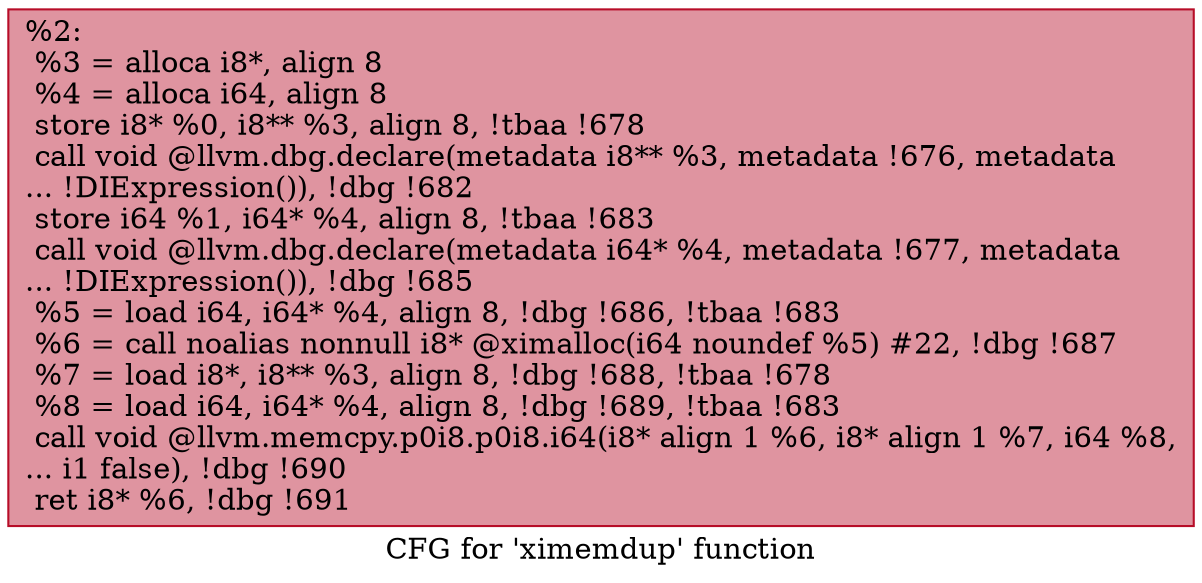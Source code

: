 digraph "CFG for 'ximemdup' function" {
	label="CFG for 'ximemdup' function";

	Node0xddd1b0 [shape=record,color="#b70d28ff", style=filled, fillcolor="#b70d2870",label="{%2:\l  %3 = alloca i8*, align 8\l  %4 = alloca i64, align 8\l  store i8* %0, i8** %3, align 8, !tbaa !678\l  call void @llvm.dbg.declare(metadata i8** %3, metadata !676, metadata\l... !DIExpression()), !dbg !682\l  store i64 %1, i64* %4, align 8, !tbaa !683\l  call void @llvm.dbg.declare(metadata i64* %4, metadata !677, metadata\l... !DIExpression()), !dbg !685\l  %5 = load i64, i64* %4, align 8, !dbg !686, !tbaa !683\l  %6 = call noalias nonnull i8* @ximalloc(i64 noundef %5) #22, !dbg !687\l  %7 = load i8*, i8** %3, align 8, !dbg !688, !tbaa !678\l  %8 = load i64, i64* %4, align 8, !dbg !689, !tbaa !683\l  call void @llvm.memcpy.p0i8.p0i8.i64(i8* align 1 %6, i8* align 1 %7, i64 %8,\l... i1 false), !dbg !690\l  ret i8* %6, !dbg !691\l}"];
}
